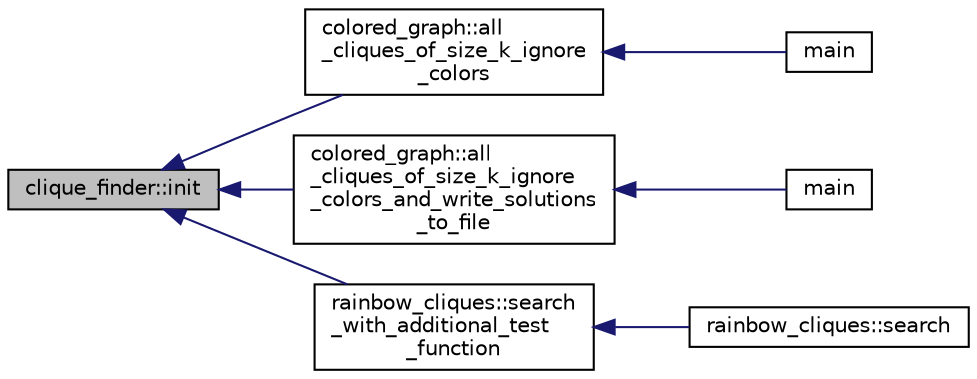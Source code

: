 digraph "clique_finder::init"
{
  edge [fontname="Helvetica",fontsize="10",labelfontname="Helvetica",labelfontsize="10"];
  node [fontname="Helvetica",fontsize="10",shape=record];
  rankdir="LR";
  Node112 [label="clique_finder::init",height=0.2,width=0.4,color="black", fillcolor="grey75", style="filled", fontcolor="black"];
  Node112 -> Node113 [dir="back",color="midnightblue",fontsize="10",style="solid",fontname="Helvetica"];
  Node113 [label="colored_graph::all\l_cliques_of_size_k_ignore\l_colors",height=0.2,width=0.4,color="black", fillcolor="white", style="filled",URL="$dc/de2/classcolored__graph.html#ae25e8fa7873bb5a3409641c08ca95024"];
  Node113 -> Node114 [dir="back",color="midnightblue",fontsize="10",style="solid",fontname="Helvetica"];
  Node114 [label="main",height=0.2,width=0.4,color="black", fillcolor="white", style="filled",URL="$d4/d71/all__rainbow__cliques_8_c.html#a3c04138a5bfe5d72780bb7e82a18e627"];
  Node112 -> Node115 [dir="back",color="midnightblue",fontsize="10",style="solid",fontname="Helvetica"];
  Node115 [label="colored_graph::all\l_cliques_of_size_k_ignore\l_colors_and_write_solutions\l_to_file",height=0.2,width=0.4,color="black", fillcolor="white", style="filled",URL="$dc/de2/classcolored__graph.html#adac4d97375919b00495f7023be88d749"];
  Node115 -> Node116 [dir="back",color="midnightblue",fontsize="10",style="solid",fontname="Helvetica"];
  Node116 [label="main",height=0.2,width=0.4,color="black", fillcolor="white", style="filled",URL="$d9/d9f/all__cliques_8_c.html#a3c04138a5bfe5d72780bb7e82a18e627"];
  Node112 -> Node117 [dir="back",color="midnightblue",fontsize="10",style="solid",fontname="Helvetica"];
  Node117 [label="rainbow_cliques::search\l_with_additional_test\l_function",height=0.2,width=0.4,color="black", fillcolor="white", style="filled",URL="$d3/d54/classrainbow__cliques.html#a38487c306d689486602968412f851b98"];
  Node117 -> Node118 [dir="back",color="midnightblue",fontsize="10",style="solid",fontname="Helvetica"];
  Node118 [label="rainbow_cliques::search",height=0.2,width=0.4,color="black", fillcolor="white", style="filled",URL="$d3/d54/classrainbow__cliques.html#a068ae8a136fca21b0e5bfe6d7605d3d6"];
}
